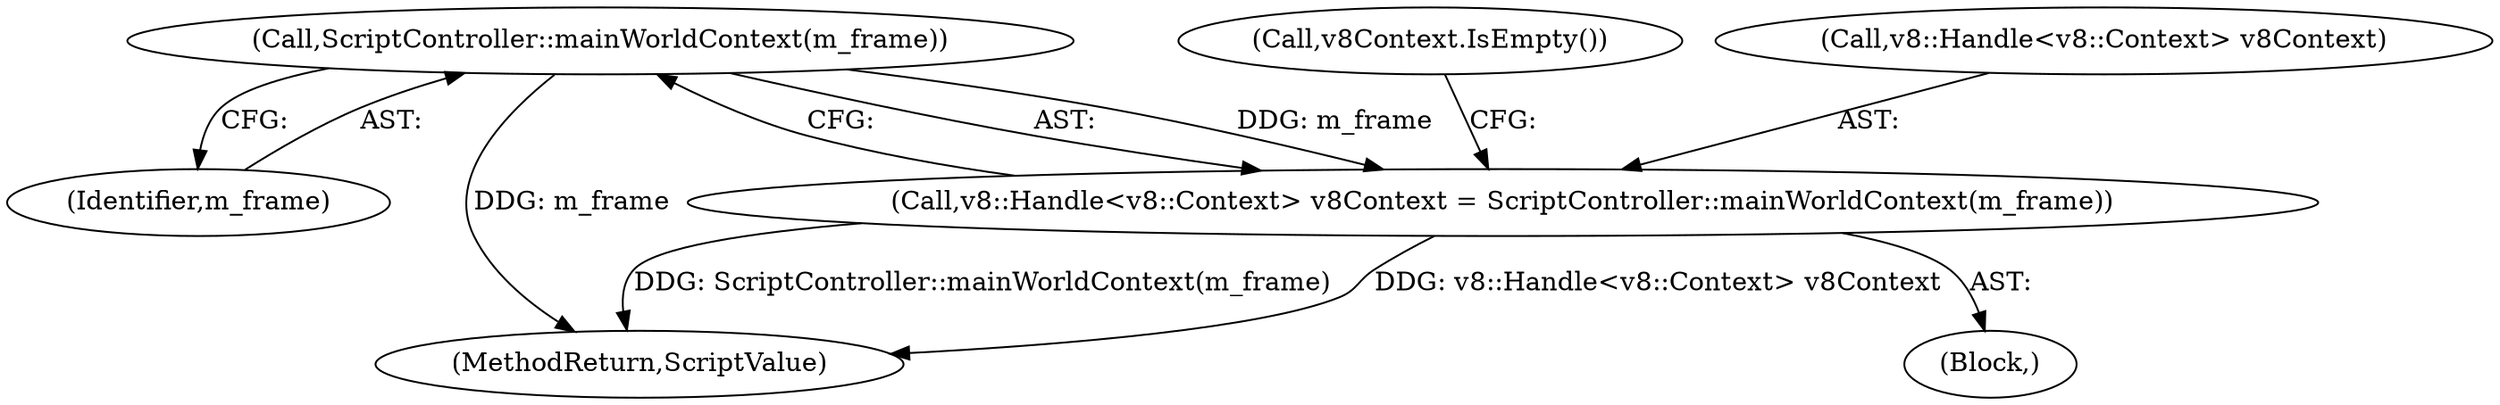 digraph "0_Chrome_7edf2c655761e7505950013e62c89e3bd2f7e6dc@API" {
"1000123" [label="(Call,ScriptController::mainWorldContext(m_frame))"];
"1000117" [label="(Call,v8::Handle<v8::Context> v8Context = ScriptController::mainWorldContext(m_frame))"];
"1000126" [label="(Call,v8Context.IsEmpty())"];
"1000117" [label="(Call,v8::Handle<v8::Context> v8Context = ScriptController::mainWorldContext(m_frame))"];
"1000123" [label="(Call,ScriptController::mainWorldContext(m_frame))"];
"1000124" [label="(Identifier,m_frame)"];
"1000118" [label="(Call,v8::Handle<v8::Context> v8Context)"];
"1000153" [label="(MethodReturn,ScriptValue)"];
"1000103" [label="(Block,)"];
"1000123" -> "1000117"  [label="AST: "];
"1000123" -> "1000124"  [label="CFG: "];
"1000124" -> "1000123"  [label="AST: "];
"1000117" -> "1000123"  [label="CFG: "];
"1000123" -> "1000153"  [label="DDG: m_frame"];
"1000123" -> "1000117"  [label="DDG: m_frame"];
"1000117" -> "1000103"  [label="AST: "];
"1000118" -> "1000117"  [label="AST: "];
"1000126" -> "1000117"  [label="CFG: "];
"1000117" -> "1000153"  [label="DDG: v8::Handle<v8::Context> v8Context"];
"1000117" -> "1000153"  [label="DDG: ScriptController::mainWorldContext(m_frame)"];
}
